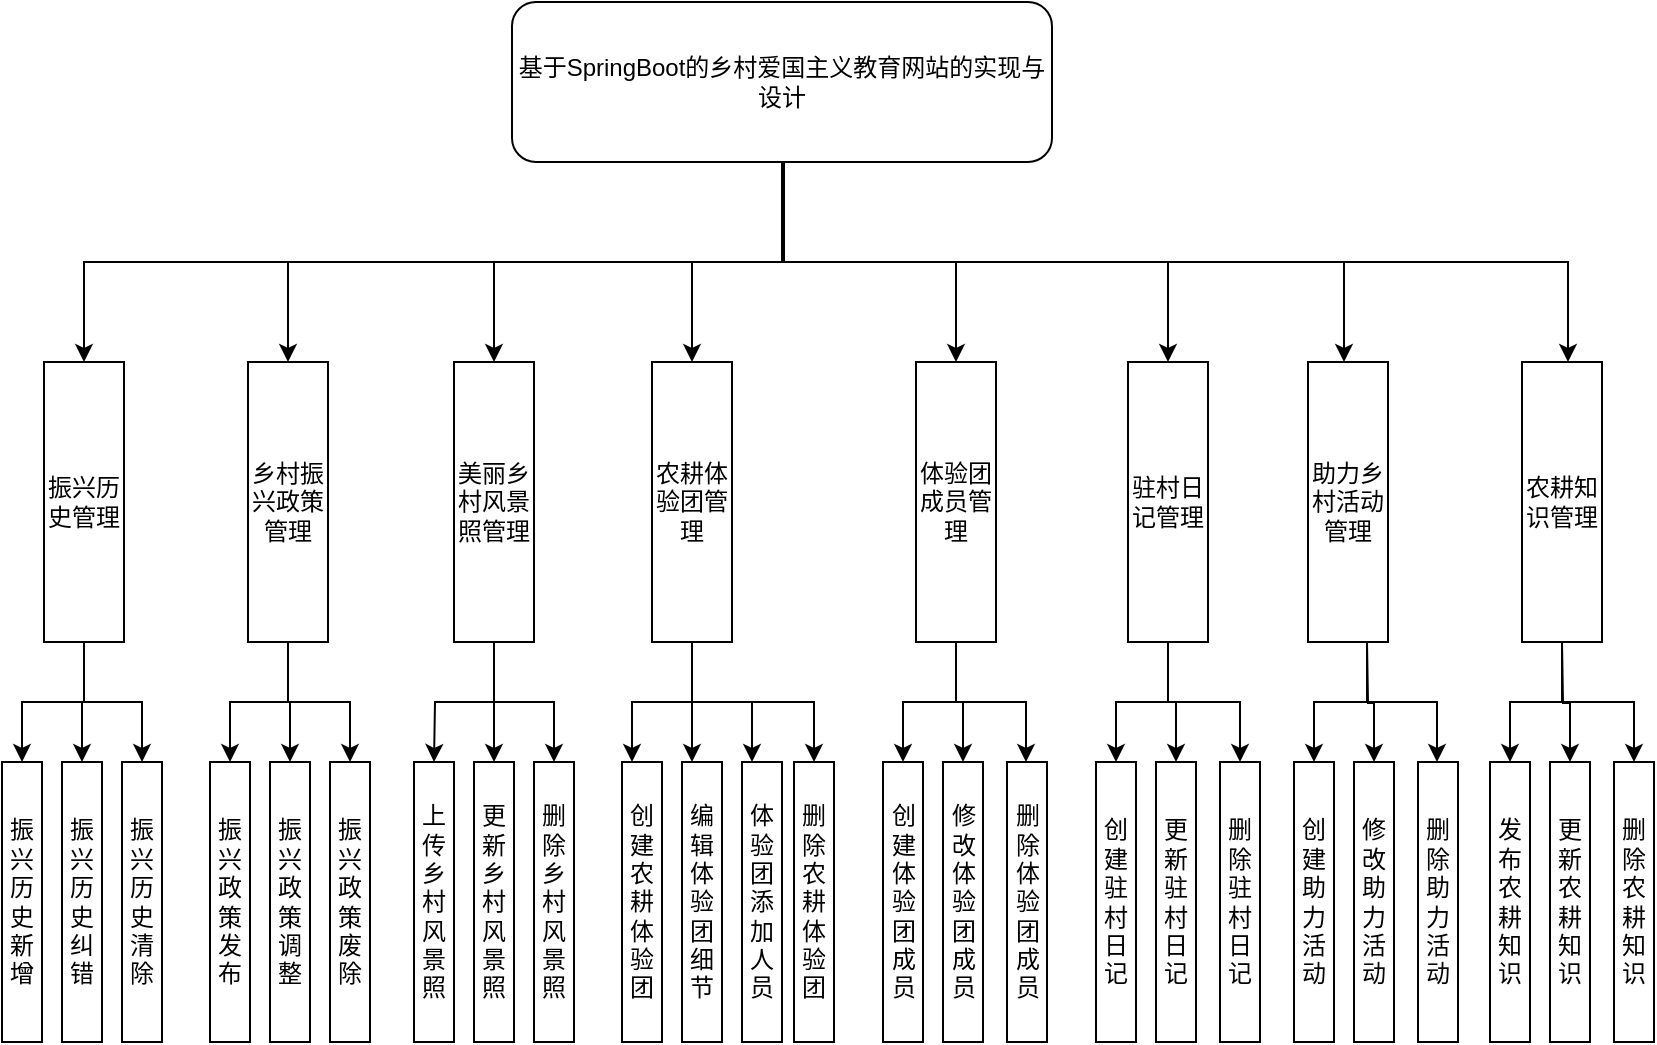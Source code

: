 <mxfile version="20.2.3" type="github">
  <diagram id="PDwn5Z0JLysWdRSNoXzH" name="第 1 页">
    <mxGraphModel dx="741" dy="391" grid="1" gridSize="10" guides="1" tooltips="1" connect="1" arrows="1" fold="1" page="1" pageScale="1" pageWidth="827" pageHeight="1169" math="0" shadow="0">
      <root>
        <mxCell id="0" />
        <mxCell id="1" parent="0" />
        <mxCell id="XWMYLq9377dmIN2HzGZA-14" style="edgeStyle=orthogonalEdgeStyle;rounded=0;orthogonalLoop=1;jettySize=auto;html=1;entryX=0.5;entryY=0;entryDx=0;entryDy=0;startArrow=none;startFill=0;strokeColor=default;" edge="1" parent="1" target="XWMYLq9377dmIN2HzGZA-6">
          <mxGeometry relative="1" as="geometry">
            <mxPoint x="414" y="120" as="sourcePoint" />
            <Array as="points">
              <mxPoint x="414" y="170" />
              <mxPoint x="167" y="170" />
            </Array>
          </mxGeometry>
        </mxCell>
        <mxCell id="XWMYLq9377dmIN2HzGZA-15" style="edgeStyle=orthogonalEdgeStyle;rounded=0;orthogonalLoop=1;jettySize=auto;html=1;exitX=0.5;exitY=1;exitDx=0;exitDy=0;startArrow=none;startFill=0;strokeColor=default;" edge="1" parent="1" source="XWMYLq9377dmIN2HzGZA-1" target="XWMYLq9377dmIN2HzGZA-5">
          <mxGeometry relative="1" as="geometry" />
        </mxCell>
        <mxCell id="XWMYLq9377dmIN2HzGZA-16" style="edgeStyle=orthogonalEdgeStyle;rounded=0;orthogonalLoop=1;jettySize=auto;html=1;exitX=0.5;exitY=1;exitDx=0;exitDy=0;startArrow=none;startFill=0;strokeColor=default;" edge="1" parent="1" source="XWMYLq9377dmIN2HzGZA-1" target="XWMYLq9377dmIN2HzGZA-8">
          <mxGeometry relative="1" as="geometry" />
        </mxCell>
        <mxCell id="XWMYLq9377dmIN2HzGZA-17" style="edgeStyle=orthogonalEdgeStyle;rounded=0;orthogonalLoop=1;jettySize=auto;html=1;entryX=0.5;entryY=0;entryDx=0;entryDy=0;startArrow=none;startFill=0;strokeColor=default;" edge="1" parent="1" source="XWMYLq9377dmIN2HzGZA-1" target="XWMYLq9377dmIN2HzGZA-9">
          <mxGeometry relative="1" as="geometry" />
        </mxCell>
        <mxCell id="XWMYLq9377dmIN2HzGZA-18" style="edgeStyle=orthogonalEdgeStyle;rounded=0;orthogonalLoop=1;jettySize=auto;html=1;entryX=0.5;entryY=0;entryDx=0;entryDy=0;startArrow=none;startFill=0;strokeColor=default;" edge="1" parent="1" source="XWMYLq9377dmIN2HzGZA-1" target="XWMYLq9377dmIN2HzGZA-10">
          <mxGeometry relative="1" as="geometry">
            <Array as="points">
              <mxPoint x="414" y="170" />
              <mxPoint x="607" y="170" />
            </Array>
          </mxGeometry>
        </mxCell>
        <mxCell id="XWMYLq9377dmIN2HzGZA-19" style="edgeStyle=orthogonalEdgeStyle;rounded=0;orthogonalLoop=1;jettySize=auto;html=1;startArrow=none;startFill=0;strokeColor=default;entryX=0.45;entryY=0;entryDx=0;entryDy=0;entryPerimeter=0;" edge="1" parent="1" source="XWMYLq9377dmIN2HzGZA-1" target="XWMYLq9377dmIN2HzGZA-7">
          <mxGeometry relative="1" as="geometry">
            <mxPoint x="630" y="200" as="targetPoint" />
            <Array as="points">
              <mxPoint x="414" y="170" />
              <mxPoint x="695" y="170" />
            </Array>
          </mxGeometry>
        </mxCell>
        <mxCell id="XWMYLq9377dmIN2HzGZA-21" style="edgeStyle=orthogonalEdgeStyle;rounded=0;orthogonalLoop=1;jettySize=auto;html=1;entryX=0.5;entryY=0;entryDx=0;entryDy=0;startArrow=none;startFill=0;strokeColor=default;" edge="1" parent="1">
          <mxGeometry relative="1" as="geometry">
            <mxPoint x="414.0" y="120" as="sourcePoint" />
            <mxPoint x="807" y="220" as="targetPoint" />
            <Array as="points">
              <mxPoint x="415" y="120" />
              <mxPoint x="415" y="170" />
              <mxPoint x="807" y="170" />
            </Array>
          </mxGeometry>
        </mxCell>
        <mxCell id="XWMYLq9377dmIN2HzGZA-23" style="edgeStyle=orthogonalEdgeStyle;rounded=0;orthogonalLoop=1;jettySize=auto;html=1;startArrow=none;startFill=0;strokeColor=default;entryX=0.5;entryY=0;entryDx=0;entryDy=0;" edge="1" parent="1" source="XWMYLq9377dmIN2HzGZA-1" target="XWMYLq9377dmIN2HzGZA-22">
          <mxGeometry relative="1" as="geometry">
            <Array as="points">
              <mxPoint x="414" y="170" />
              <mxPoint x="65" y="170" />
            </Array>
          </mxGeometry>
        </mxCell>
        <mxCell id="XWMYLq9377dmIN2HzGZA-1" value="基于SpringBoot的乡村爱国主义教育网站的实现与设计" style="rounded=1;whiteSpace=wrap;html=1;" vertex="1" parent="1">
          <mxGeometry x="279" y="40" width="270" height="80" as="geometry" />
        </mxCell>
        <mxCell id="XWMYLq9377dmIN2HzGZA-5" value="美丽乡村风景照管理" style="rounded=0;whiteSpace=wrap;html=1;" vertex="1" parent="1">
          <mxGeometry x="250" y="220" width="40" height="140" as="geometry" />
        </mxCell>
        <mxCell id="XWMYLq9377dmIN2HzGZA-37" style="edgeStyle=orthogonalEdgeStyle;rounded=0;orthogonalLoop=1;jettySize=auto;html=1;entryX=0.5;entryY=0;entryDx=0;entryDy=0;startArrow=none;startFill=0;strokeColor=default;" edge="1" parent="1" source="XWMYLq9377dmIN2HzGZA-6" target="XWMYLq9377dmIN2HzGZA-34">
          <mxGeometry relative="1" as="geometry" />
        </mxCell>
        <mxCell id="XWMYLq9377dmIN2HzGZA-38" style="edgeStyle=orthogonalEdgeStyle;rounded=0;orthogonalLoop=1;jettySize=auto;html=1;startArrow=none;startFill=0;strokeColor=default;" edge="1" parent="1" source="XWMYLq9377dmIN2HzGZA-6" target="XWMYLq9377dmIN2HzGZA-35">
          <mxGeometry relative="1" as="geometry" />
        </mxCell>
        <mxCell id="XWMYLq9377dmIN2HzGZA-39" style="edgeStyle=orthogonalEdgeStyle;rounded=0;orthogonalLoop=1;jettySize=auto;html=1;entryX=0.5;entryY=0;entryDx=0;entryDy=0;startArrow=none;startFill=0;strokeColor=default;exitX=0.5;exitY=1;exitDx=0;exitDy=0;" edge="1" parent="1" source="XWMYLq9377dmIN2HzGZA-6" target="XWMYLq9377dmIN2HzGZA-36">
          <mxGeometry relative="1" as="geometry" />
        </mxCell>
        <mxCell id="XWMYLq9377dmIN2HzGZA-6" value="乡村振兴政策管理" style="rounded=0;whiteSpace=wrap;html=1;" vertex="1" parent="1">
          <mxGeometry x="147" y="220" width="40" height="140" as="geometry" />
        </mxCell>
        <mxCell id="XWMYLq9377dmIN2HzGZA-7" value="助力乡村活动管理" style="rounded=0;whiteSpace=wrap;html=1;" vertex="1" parent="1">
          <mxGeometry x="677" y="220" width="40" height="140" as="geometry" />
        </mxCell>
        <mxCell id="XWMYLq9377dmIN2HzGZA-54" style="edgeStyle=orthogonalEdgeStyle;rounded=0;orthogonalLoop=1;jettySize=auto;html=1;startArrow=none;startFill=0;strokeColor=default;exitX=0.5;exitY=1;exitDx=0;exitDy=0;" edge="1" parent="1" source="XWMYLq9377dmIN2HzGZA-8" target="XWMYLq9377dmIN2HzGZA-53">
          <mxGeometry relative="1" as="geometry">
            <Array as="points">
              <mxPoint x="369" y="390" />
              <mxPoint x="430" y="390" />
            </Array>
          </mxGeometry>
        </mxCell>
        <mxCell id="XWMYLq9377dmIN2HzGZA-8" value="农耕体验团管理" style="rounded=0;whiteSpace=wrap;html=1;" vertex="1" parent="1">
          <mxGeometry x="349" y="220" width="40" height="140" as="geometry" />
        </mxCell>
        <mxCell id="XWMYLq9377dmIN2HzGZA-59" style="edgeStyle=orthogonalEdgeStyle;rounded=0;orthogonalLoop=1;jettySize=auto;html=1;entryX=0.5;entryY=0;entryDx=0;entryDy=0;startArrow=none;startFill=0;strokeColor=default;" edge="1" parent="1" source="XWMYLq9377dmIN2HzGZA-9" target="XWMYLq9377dmIN2HzGZA-55">
          <mxGeometry relative="1" as="geometry" />
        </mxCell>
        <mxCell id="XWMYLq9377dmIN2HzGZA-60" style="edgeStyle=orthogonalEdgeStyle;rounded=0;orthogonalLoop=1;jettySize=auto;html=1;entryX=0.5;entryY=0;entryDx=0;entryDy=0;startArrow=none;startFill=0;strokeColor=default;" edge="1" parent="1" source="XWMYLq9377dmIN2HzGZA-9" target="XWMYLq9377dmIN2HzGZA-56">
          <mxGeometry relative="1" as="geometry" />
        </mxCell>
        <mxCell id="XWMYLq9377dmIN2HzGZA-61" style="edgeStyle=orthogonalEdgeStyle;rounded=0;orthogonalLoop=1;jettySize=auto;html=1;startArrow=none;startFill=0;strokeColor=default;" edge="1" parent="1" source="XWMYLq9377dmIN2HzGZA-9" target="XWMYLq9377dmIN2HzGZA-58">
          <mxGeometry relative="1" as="geometry">
            <Array as="points">
              <mxPoint x="501" y="390" />
              <mxPoint x="536" y="390" />
            </Array>
          </mxGeometry>
        </mxCell>
        <mxCell id="XWMYLq9377dmIN2HzGZA-9" value="体验团成员管理" style="rounded=0;whiteSpace=wrap;html=1;" vertex="1" parent="1">
          <mxGeometry x="481" y="220" width="40" height="140" as="geometry" />
        </mxCell>
        <mxCell id="XWMYLq9377dmIN2HzGZA-65" style="edgeStyle=orthogonalEdgeStyle;rounded=0;orthogonalLoop=1;jettySize=auto;html=1;entryX=0.5;entryY=0;entryDx=0;entryDy=0;startArrow=none;startFill=0;strokeColor=default;" edge="1" parent="1" source="XWMYLq9377dmIN2HzGZA-10" target="XWMYLq9377dmIN2HzGZA-62">
          <mxGeometry relative="1" as="geometry" />
        </mxCell>
        <mxCell id="XWMYLq9377dmIN2HzGZA-66" style="edgeStyle=orthogonalEdgeStyle;rounded=0;orthogonalLoop=1;jettySize=auto;html=1;entryX=0.5;entryY=0;entryDx=0;entryDy=0;startArrow=none;startFill=0;strokeColor=default;" edge="1" parent="1" source="XWMYLq9377dmIN2HzGZA-10" target="XWMYLq9377dmIN2HzGZA-63">
          <mxGeometry relative="1" as="geometry" />
        </mxCell>
        <mxCell id="XWMYLq9377dmIN2HzGZA-67" style="edgeStyle=orthogonalEdgeStyle;rounded=0;orthogonalLoop=1;jettySize=auto;html=1;entryX=0.5;entryY=0;entryDx=0;entryDy=0;startArrow=none;startFill=0;strokeColor=default;" edge="1" parent="1" source="XWMYLq9377dmIN2HzGZA-10" target="XWMYLq9377dmIN2HzGZA-64">
          <mxGeometry relative="1" as="geometry">
            <Array as="points">
              <mxPoint x="607" y="390" />
              <mxPoint x="643" y="390" />
            </Array>
          </mxGeometry>
        </mxCell>
        <mxCell id="XWMYLq9377dmIN2HzGZA-10" value="驻村日记管理" style="rounded=0;whiteSpace=wrap;html=1;" vertex="1" parent="1">
          <mxGeometry x="587" y="220" width="40" height="140" as="geometry" />
        </mxCell>
        <mxCell id="XWMYLq9377dmIN2HzGZA-20" value="农耕知识管理" style="rounded=0;whiteSpace=wrap;html=1;" vertex="1" parent="1">
          <mxGeometry x="784" y="220" width="40" height="140" as="geometry" />
        </mxCell>
        <mxCell id="XWMYLq9377dmIN2HzGZA-28" style="edgeStyle=orthogonalEdgeStyle;rounded=0;orthogonalLoop=1;jettySize=auto;html=1;entryX=0.5;entryY=0;entryDx=0;entryDy=0;startArrow=none;startFill=0;strokeColor=default;exitX=0.5;exitY=1;exitDx=0;exitDy=0;" edge="1" parent="1" source="XWMYLq9377dmIN2HzGZA-22" target="XWMYLq9377dmIN2HzGZA-24">
          <mxGeometry relative="1" as="geometry" />
        </mxCell>
        <mxCell id="XWMYLq9377dmIN2HzGZA-29" style="edgeStyle=orthogonalEdgeStyle;rounded=0;orthogonalLoop=1;jettySize=auto;html=1;exitX=0.5;exitY=1;exitDx=0;exitDy=0;startArrow=none;startFill=0;strokeColor=default;" edge="1" parent="1" source="XWMYLq9377dmIN2HzGZA-22" target="XWMYLq9377dmIN2HzGZA-25">
          <mxGeometry relative="1" as="geometry" />
        </mxCell>
        <mxCell id="XWMYLq9377dmIN2HzGZA-30" style="edgeStyle=orthogonalEdgeStyle;rounded=0;orthogonalLoop=1;jettySize=auto;html=1;startArrow=none;startFill=0;strokeColor=default;entryX=0.5;entryY=0;entryDx=0;entryDy=0;exitX=0.5;exitY=1;exitDx=0;exitDy=0;" edge="1" parent="1" source="XWMYLq9377dmIN2HzGZA-22" target="XWMYLq9377dmIN2HzGZA-26">
          <mxGeometry relative="1" as="geometry">
            <mxPoint x="85" y="400" as="targetPoint" />
            <mxPoint x="71" y="360" as="sourcePoint" />
            <Array as="points">
              <mxPoint x="65" y="390" />
              <mxPoint x="94" y="390" />
            </Array>
          </mxGeometry>
        </mxCell>
        <mxCell id="XWMYLq9377dmIN2HzGZA-22" value="振兴历史管理" style="rounded=0;whiteSpace=wrap;html=1;" vertex="1" parent="1">
          <mxGeometry x="45" y="220" width="40" height="140" as="geometry" />
        </mxCell>
        <mxCell id="XWMYLq9377dmIN2HzGZA-24" value="振兴历史新增" style="rounded=0;whiteSpace=wrap;html=1;" vertex="1" parent="1">
          <mxGeometry x="24" y="420" width="20" height="140" as="geometry" />
        </mxCell>
        <mxCell id="XWMYLq9377dmIN2HzGZA-25" value="振兴历史纠错" style="rounded=0;whiteSpace=wrap;html=1;" vertex="1" parent="1">
          <mxGeometry x="54" y="420" width="20" height="140" as="geometry" />
        </mxCell>
        <mxCell id="XWMYLq9377dmIN2HzGZA-26" value="振兴历史清除" style="rounded=0;whiteSpace=wrap;html=1;" vertex="1" parent="1">
          <mxGeometry x="84" y="420" width="20" height="140" as="geometry" />
        </mxCell>
        <mxCell id="XWMYLq9377dmIN2HzGZA-34" value="振兴政策发布" style="rounded=0;whiteSpace=wrap;html=1;" vertex="1" parent="1">
          <mxGeometry x="128" y="420" width="20" height="140" as="geometry" />
        </mxCell>
        <mxCell id="XWMYLq9377dmIN2HzGZA-35" value="振兴政策调整" style="rounded=0;whiteSpace=wrap;html=1;" vertex="1" parent="1">
          <mxGeometry x="158" y="420" width="20" height="140" as="geometry" />
        </mxCell>
        <mxCell id="XWMYLq9377dmIN2HzGZA-36" value="振兴政策废除" style="rounded=0;whiteSpace=wrap;html=1;" vertex="1" parent="1">
          <mxGeometry x="188" y="420" width="20" height="140" as="geometry" />
        </mxCell>
        <mxCell id="XWMYLq9377dmIN2HzGZA-40" value="上传乡村风景照" style="rounded=0;whiteSpace=wrap;html=1;" vertex="1" parent="1">
          <mxGeometry x="230" y="420" width="20" height="140" as="geometry" />
        </mxCell>
        <mxCell id="XWMYLq9377dmIN2HzGZA-41" value="更新乡村风景照" style="rounded=0;whiteSpace=wrap;html=1;" vertex="1" parent="1">
          <mxGeometry x="260" y="420" width="20" height="140" as="geometry" />
        </mxCell>
        <mxCell id="XWMYLq9377dmIN2HzGZA-42" value="删除乡村风景照" style="rounded=0;whiteSpace=wrap;html=1;" vertex="1" parent="1">
          <mxGeometry x="290" y="420" width="20" height="140" as="geometry" />
        </mxCell>
        <mxCell id="XWMYLq9377dmIN2HzGZA-43" style="edgeStyle=orthogonalEdgeStyle;rounded=0;orthogonalLoop=1;jettySize=auto;html=1;startArrow=none;startFill=0;strokeColor=default;exitX=0.5;exitY=1;exitDx=0;exitDy=0;" edge="1" parent="1" source="XWMYLq9377dmIN2HzGZA-5">
          <mxGeometry relative="1" as="geometry">
            <mxPoint x="269.034" y="380.03" as="sourcePoint" />
            <mxPoint x="240" y="420" as="targetPoint" />
          </mxGeometry>
        </mxCell>
        <mxCell id="XWMYLq9377dmIN2HzGZA-44" style="edgeStyle=orthogonalEdgeStyle;rounded=0;orthogonalLoop=1;jettySize=auto;html=1;startArrow=none;startFill=0;strokeColor=default;" edge="1" parent="1">
          <mxGeometry relative="1" as="geometry">
            <mxPoint x="270" y="360" as="sourcePoint" />
            <mxPoint x="270" y="420" as="targetPoint" />
          </mxGeometry>
        </mxCell>
        <mxCell id="XWMYLq9377dmIN2HzGZA-45" style="edgeStyle=orthogonalEdgeStyle;rounded=0;orthogonalLoop=1;jettySize=auto;html=1;startArrow=none;startFill=0;strokeColor=default;" edge="1" parent="1">
          <mxGeometry relative="1" as="geometry">
            <mxPoint x="269" y="360" as="sourcePoint" />
            <mxPoint x="300" y="420" as="targetPoint" />
            <Array as="points">
              <mxPoint x="270" y="360" />
              <mxPoint x="270" y="390" />
              <mxPoint x="300" y="390" />
            </Array>
          </mxGeometry>
        </mxCell>
        <mxCell id="XWMYLq9377dmIN2HzGZA-46" value="创建农耕体验团" style="rounded=0;whiteSpace=wrap;html=1;" vertex="1" parent="1">
          <mxGeometry x="334" y="420" width="20" height="140" as="geometry" />
        </mxCell>
        <mxCell id="XWMYLq9377dmIN2HzGZA-47" value="编辑体验团细节" style="rounded=0;whiteSpace=wrap;html=1;" vertex="1" parent="1">
          <mxGeometry x="364" y="420" width="20" height="140" as="geometry" />
        </mxCell>
        <mxCell id="XWMYLq9377dmIN2HzGZA-48" value="体验团添加人员" style="rounded=0;whiteSpace=wrap;html=1;" vertex="1" parent="1">
          <mxGeometry x="394" y="420" width="20" height="140" as="geometry" />
        </mxCell>
        <mxCell id="XWMYLq9377dmIN2HzGZA-50" style="edgeStyle=orthogonalEdgeStyle;rounded=0;orthogonalLoop=1;jettySize=auto;html=1;startArrow=none;startFill=0;strokeColor=default;exitX=0.5;exitY=1;exitDx=0;exitDy=0;" edge="1" parent="1">
          <mxGeometry relative="1" as="geometry">
            <mxPoint x="369" y="360" as="sourcePoint" />
            <mxPoint x="339" y="420" as="targetPoint" />
            <Array as="points">
              <mxPoint x="369" y="390" />
              <mxPoint x="339" y="390" />
            </Array>
          </mxGeometry>
        </mxCell>
        <mxCell id="XWMYLq9377dmIN2HzGZA-51" style="edgeStyle=orthogonalEdgeStyle;rounded=0;orthogonalLoop=1;jettySize=auto;html=1;startArrow=none;startFill=0;strokeColor=default;" edge="1" parent="1">
          <mxGeometry relative="1" as="geometry">
            <mxPoint x="369" y="360" as="sourcePoint" />
            <mxPoint x="369" y="420" as="targetPoint" />
          </mxGeometry>
        </mxCell>
        <mxCell id="XWMYLq9377dmIN2HzGZA-52" style="edgeStyle=orthogonalEdgeStyle;rounded=0;orthogonalLoop=1;jettySize=auto;html=1;startArrow=none;startFill=0;strokeColor=default;" edge="1" parent="1">
          <mxGeometry relative="1" as="geometry">
            <mxPoint x="368" y="360" as="sourcePoint" />
            <mxPoint x="399" y="420" as="targetPoint" />
            <Array as="points">
              <mxPoint x="369" y="360" />
              <mxPoint x="369" y="390" />
              <mxPoint x="399" y="390" />
            </Array>
          </mxGeometry>
        </mxCell>
        <mxCell id="XWMYLq9377dmIN2HzGZA-53" value="删除农耕体验团" style="rounded=0;whiteSpace=wrap;html=1;" vertex="1" parent="1">
          <mxGeometry x="420" y="420" width="20" height="140" as="geometry" />
        </mxCell>
        <mxCell id="XWMYLq9377dmIN2HzGZA-55" value="创建体验团成员" style="rounded=0;whiteSpace=wrap;html=1;" vertex="1" parent="1">
          <mxGeometry x="464.5" y="420" width="20" height="140" as="geometry" />
        </mxCell>
        <mxCell id="XWMYLq9377dmIN2HzGZA-56" value="修改体验团成员" style="rounded=0;whiteSpace=wrap;html=1;" vertex="1" parent="1">
          <mxGeometry x="494.5" y="420" width="20" height="140" as="geometry" />
        </mxCell>
        <mxCell id="XWMYLq9377dmIN2HzGZA-58" value="删除体验团成员" style="rounded=0;whiteSpace=wrap;html=1;" vertex="1" parent="1">
          <mxGeometry x="526.5" y="420" width="20" height="140" as="geometry" />
        </mxCell>
        <mxCell id="XWMYLq9377dmIN2HzGZA-62" value="创建驻村日记" style="rounded=0;whiteSpace=wrap;html=1;" vertex="1" parent="1">
          <mxGeometry x="571" y="420" width="20" height="140" as="geometry" />
        </mxCell>
        <mxCell id="XWMYLq9377dmIN2HzGZA-63" value="更新驻村日记" style="rounded=0;whiteSpace=wrap;html=1;" vertex="1" parent="1">
          <mxGeometry x="601" y="420" width="20" height="140" as="geometry" />
        </mxCell>
        <mxCell id="XWMYLq9377dmIN2HzGZA-64" value="删除驻村日记" style="rounded=0;whiteSpace=wrap;html=1;" vertex="1" parent="1">
          <mxGeometry x="633" y="420" width="20" height="140" as="geometry" />
        </mxCell>
        <mxCell id="XWMYLq9377dmIN2HzGZA-68" style="edgeStyle=orthogonalEdgeStyle;rounded=0;orthogonalLoop=1;jettySize=auto;html=1;entryX=0.5;entryY=0;entryDx=0;entryDy=0;startArrow=none;startFill=0;strokeColor=default;" edge="1" parent="1" target="XWMYLq9377dmIN2HzGZA-71">
          <mxGeometry relative="1" as="geometry">
            <mxPoint x="804" y="360" as="sourcePoint" />
            <Array as="points">
              <mxPoint x="804" y="390" />
              <mxPoint x="778" y="390" />
            </Array>
          </mxGeometry>
        </mxCell>
        <mxCell id="XWMYLq9377dmIN2HzGZA-69" style="edgeStyle=orthogonalEdgeStyle;rounded=0;orthogonalLoop=1;jettySize=auto;html=1;entryX=0.5;entryY=0;entryDx=0;entryDy=0;startArrow=none;startFill=0;strokeColor=default;" edge="1" parent="1" target="XWMYLq9377dmIN2HzGZA-72">
          <mxGeometry relative="1" as="geometry">
            <mxPoint x="804" y="360" as="sourcePoint" />
          </mxGeometry>
        </mxCell>
        <mxCell id="XWMYLq9377dmIN2HzGZA-70" style="edgeStyle=orthogonalEdgeStyle;rounded=0;orthogonalLoop=1;jettySize=auto;html=1;entryX=0.5;entryY=0;entryDx=0;entryDy=0;startArrow=none;startFill=0;strokeColor=default;" edge="1" parent="1" target="XWMYLq9377dmIN2HzGZA-73">
          <mxGeometry relative="1" as="geometry">
            <mxPoint x="804" y="360" as="sourcePoint" />
            <Array as="points">
              <mxPoint x="804" y="390" />
              <mxPoint x="840" y="390" />
            </Array>
          </mxGeometry>
        </mxCell>
        <mxCell id="XWMYLq9377dmIN2HzGZA-71" value="发布农耕知识" style="rounded=0;whiteSpace=wrap;html=1;" vertex="1" parent="1">
          <mxGeometry x="768" y="420" width="20" height="140" as="geometry" />
        </mxCell>
        <mxCell id="XWMYLq9377dmIN2HzGZA-72" value="更新农耕知识" style="rounded=0;whiteSpace=wrap;html=1;" vertex="1" parent="1">
          <mxGeometry x="798" y="420" width="20" height="140" as="geometry" />
        </mxCell>
        <mxCell id="XWMYLq9377dmIN2HzGZA-73" value="删除农耕知识" style="rounded=0;whiteSpace=wrap;html=1;" vertex="1" parent="1">
          <mxGeometry x="830" y="420" width="20" height="140" as="geometry" />
        </mxCell>
        <mxCell id="XWMYLq9377dmIN2HzGZA-74" style="edgeStyle=orthogonalEdgeStyle;rounded=0;orthogonalLoop=1;jettySize=auto;html=1;entryX=0.5;entryY=0;entryDx=0;entryDy=0;startArrow=none;startFill=0;strokeColor=default;" edge="1" parent="1" target="XWMYLq9377dmIN2HzGZA-77">
          <mxGeometry relative="1" as="geometry">
            <mxPoint x="706.5" y="360" as="sourcePoint" />
            <Array as="points">
              <mxPoint x="707" y="390" />
              <mxPoint x="680" y="390" />
            </Array>
          </mxGeometry>
        </mxCell>
        <mxCell id="XWMYLq9377dmIN2HzGZA-75" style="edgeStyle=orthogonalEdgeStyle;rounded=0;orthogonalLoop=1;jettySize=auto;html=1;entryX=0.5;entryY=0;entryDx=0;entryDy=0;startArrow=none;startFill=0;strokeColor=default;" edge="1" parent="1" target="XWMYLq9377dmIN2HzGZA-78">
          <mxGeometry relative="1" as="geometry">
            <mxPoint x="706.5" y="360" as="sourcePoint" />
          </mxGeometry>
        </mxCell>
        <mxCell id="XWMYLq9377dmIN2HzGZA-76" style="edgeStyle=orthogonalEdgeStyle;rounded=0;orthogonalLoop=1;jettySize=auto;html=1;startArrow=none;startFill=0;strokeColor=default;" edge="1" parent="1" target="XWMYLq9377dmIN2HzGZA-79">
          <mxGeometry relative="1" as="geometry">
            <mxPoint x="706.5" y="360" as="sourcePoint" />
            <Array as="points">
              <mxPoint x="706.5" y="390" />
              <mxPoint x="741.5" y="390" />
            </Array>
          </mxGeometry>
        </mxCell>
        <mxCell id="XWMYLq9377dmIN2HzGZA-77" value="创建助力活动" style="rounded=0;whiteSpace=wrap;html=1;" vertex="1" parent="1">
          <mxGeometry x="670" y="420" width="20" height="140" as="geometry" />
        </mxCell>
        <mxCell id="XWMYLq9377dmIN2HzGZA-78" value="修改助力活动" style="rounded=0;whiteSpace=wrap;html=1;" vertex="1" parent="1">
          <mxGeometry x="700" y="420" width="20" height="140" as="geometry" />
        </mxCell>
        <mxCell id="XWMYLq9377dmIN2HzGZA-79" value="删除助力活动" style="rounded=0;whiteSpace=wrap;html=1;" vertex="1" parent="1">
          <mxGeometry x="732" y="420" width="20" height="140" as="geometry" />
        </mxCell>
      </root>
    </mxGraphModel>
  </diagram>
</mxfile>
